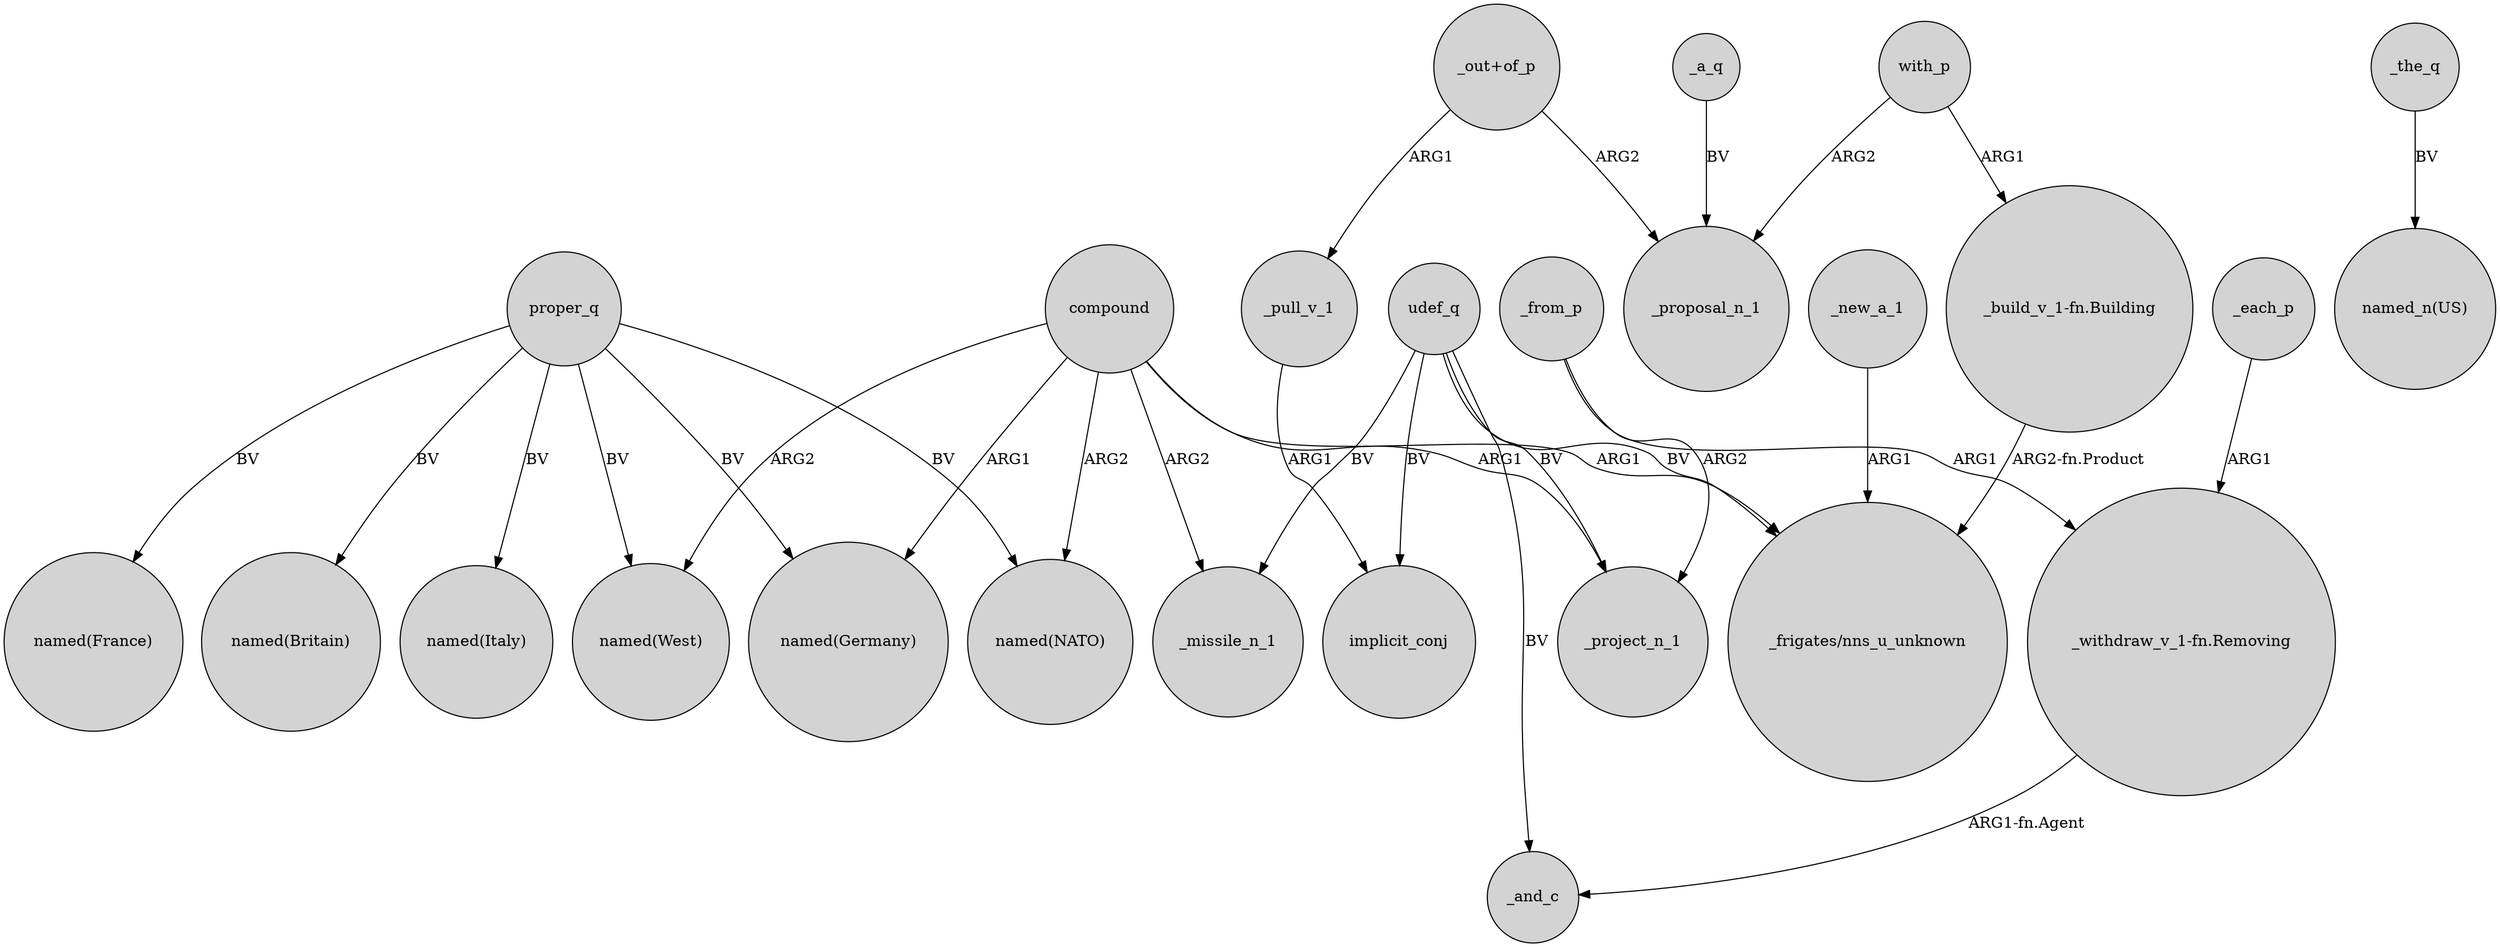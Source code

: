 digraph {
	node [shape=circle style=filled]
	proper_q -> "named(NATO)" [label=BV]
	_each_p -> "_withdraw_v_1-fn.Removing" [label=ARG1]
	compound -> "named(West)" [label=ARG2]
	compound -> _project_n_1 [label=ARG1]
	proper_q -> "named(Germany)" [label=BV]
	"_out+of_p" -> _pull_v_1 [label=ARG1]
	udef_q -> _project_n_1 [label=BV]
	with_p -> "_build_v_1-fn.Building" [label=ARG1]
	proper_q -> "named(France)" [label=BV]
	compound -> _missile_n_1 [label=ARG2]
	_pull_v_1 -> implicit_conj [label=ARG1]
	compound -> "_frigates/nns_u_unknown" [label=ARG1]
	proper_q -> "named(West)" [label=BV]
	udef_q -> implicit_conj [label=BV]
	_the_q -> "named_n(US)" [label=BV]
	"_out+of_p" -> _proposal_n_1 [label=ARG2]
	compound -> "named(NATO)" [label=ARG2]
	udef_q -> "_frigates/nns_u_unknown" [label=BV]
	_new_a_1 -> "_frigates/nns_u_unknown" [label=ARG1]
	compound -> "named(Germany)" [label=ARG1]
	"_build_v_1-fn.Building" -> "_frigates/nns_u_unknown" [label="ARG2-fn.Product"]
	with_p -> _proposal_n_1 [label=ARG2]
	_from_p -> _project_n_1 [label=ARG2]
	_from_p -> "_withdraw_v_1-fn.Removing" [label=ARG1]
	"_withdraw_v_1-fn.Removing" -> _and_c [label="ARG1-fn.Agent"]
	udef_q -> _and_c [label=BV]
	udef_q -> _missile_n_1 [label=BV]
	_a_q -> _proposal_n_1 [label=BV]
	proper_q -> "named(Britain)" [label=BV]
	proper_q -> "named(Italy)" [label=BV]
}

